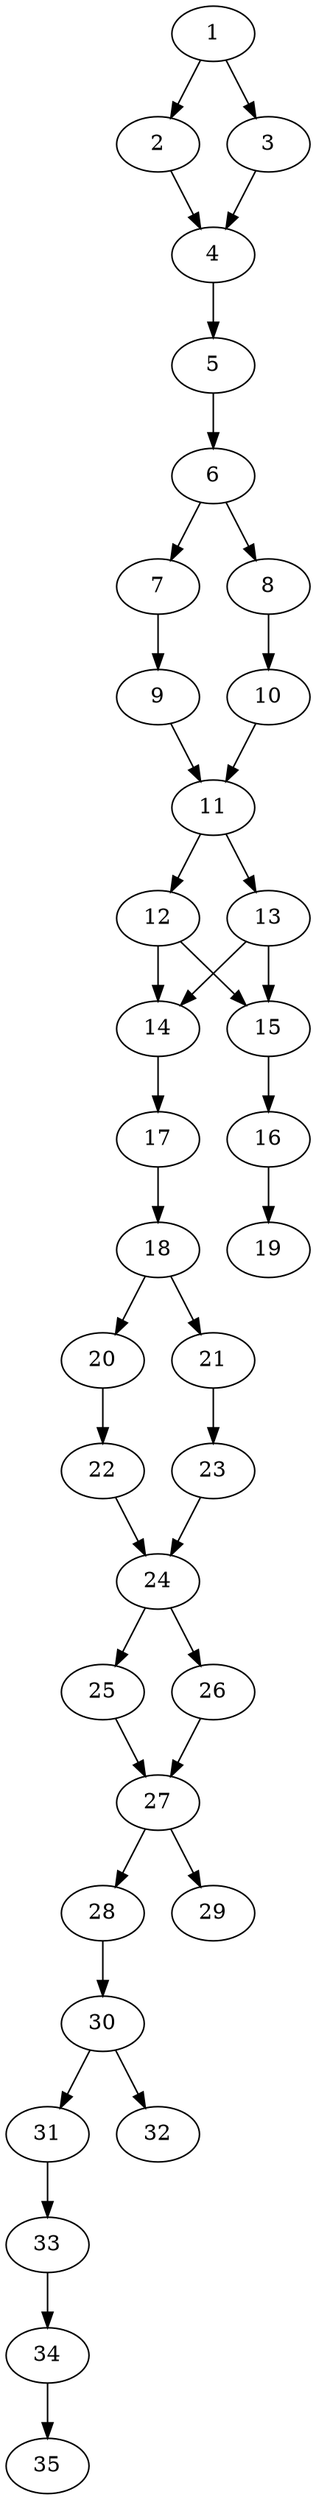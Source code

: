 // DAG automatically generated by daggen at Thu Oct  3 14:05:37 2019
// ./daggen --dot -n 35 --ccr 0.4 --fat 0.3 --regular 0.5 --density 0.6 --mindata 5242880 --maxdata 52428800 
digraph G {
  1 [size="22141440", alpha="0.17", expect_size="8856576"] 
  1 -> 2 [size ="8856576"]
  1 -> 3 [size ="8856576"]
  2 [size="91942400", alpha="0.07", expect_size="36776960"] 
  2 -> 4 [size ="36776960"]
  3 [size="70133760", alpha="0.10", expect_size="28053504"] 
  3 -> 4 [size ="28053504"]
  4 [size="20695040", alpha="0.16", expect_size="8278016"] 
  4 -> 5 [size ="8278016"]
  5 [size="57889280", alpha="0.11", expect_size="23155712"] 
  5 -> 6 [size ="23155712"]
  6 [size="71001600", alpha="0.09", expect_size="28400640"] 
  6 -> 7 [size ="28400640"]
  6 -> 8 [size ="28400640"]
  7 [size="23370240", alpha="0.01", expect_size="9348096"] 
  7 -> 9 [size ="9348096"]
  8 [size="123873280", alpha="0.12", expect_size="49549312"] 
  8 -> 10 [size ="49549312"]
  9 [size="33658880", alpha="0.19", expect_size="13463552"] 
  9 -> 11 [size ="13463552"]
  10 [size="100482560", alpha="0.00", expect_size="40193024"] 
  10 -> 11 [size ="40193024"]
  11 [size="77742080", alpha="0.10", expect_size="31096832"] 
  11 -> 12 [size ="31096832"]
  11 -> 13 [size ="31096832"]
  12 [size="57751040", alpha="0.02", expect_size="23100416"] 
  12 -> 14 [size ="23100416"]
  12 -> 15 [size ="23100416"]
  13 [size="98803200", alpha="0.17", expect_size="39521280"] 
  13 -> 14 [size ="39521280"]
  13 -> 15 [size ="39521280"]
  14 [size="37790720", alpha="0.14", expect_size="15116288"] 
  14 -> 17 [size ="15116288"]
  15 [size="130073600", alpha="0.07", expect_size="52029440"] 
  15 -> 16 [size ="52029440"]
  16 [size="75514880", alpha="0.12", expect_size="30205952"] 
  16 -> 19 [size ="30205952"]
  17 [size="127549440", alpha="0.17", expect_size="51019776"] 
  17 -> 18 [size ="51019776"]
  18 [size="17999360", alpha="0.05", expect_size="7199744"] 
  18 -> 20 [size ="7199744"]
  18 -> 21 [size ="7199744"]
  19 [size="91407360", alpha="0.08", expect_size="36562944"] 
  20 [size="85634560", alpha="0.01", expect_size="34253824"] 
  20 -> 22 [size ="34253824"]
  21 [size="87754240", alpha="0.15", expect_size="35101696"] 
  21 -> 23 [size ="35101696"]
  22 [size="27819520", alpha="0.02", expect_size="11127808"] 
  22 -> 24 [size ="11127808"]
  23 [size="39288320", alpha="0.19", expect_size="15715328"] 
  23 -> 24 [size ="15715328"]
  24 [size="19829760", alpha="0.18", expect_size="7931904"] 
  24 -> 25 [size ="7931904"]
  24 -> 26 [size ="7931904"]
  25 [size="102410240", alpha="0.04", expect_size="40964096"] 
  25 -> 27 [size ="40964096"]
  26 [size="23293440", alpha="0.20", expect_size="9317376"] 
  26 -> 27 [size ="9317376"]
  27 [size="92577280", alpha="0.17", expect_size="37030912"] 
  27 -> 28 [size ="37030912"]
  27 -> 29 [size ="37030912"]
  28 [size="73359360", alpha="0.14", expect_size="29343744"] 
  28 -> 30 [size ="29343744"]
  29 [size="100587520", alpha="0.13", expect_size="40235008"] 
  30 [size="29870080", alpha="0.08", expect_size="11948032"] 
  30 -> 31 [size ="11948032"]
  30 -> 32 [size ="11948032"]
  31 [size="33346560", alpha="0.14", expect_size="13338624"] 
  31 -> 33 [size ="13338624"]
  32 [size="120053760", alpha="0.07", expect_size="48021504"] 
  33 [size="14932480", alpha="0.15", expect_size="5972992"] 
  33 -> 34 [size ="5972992"]
  34 [size="128903680", alpha="0.06", expect_size="51561472"] 
  34 -> 35 [size ="51561472"]
  35 [size="115663360", alpha="0.18", expect_size="46265344"] 
}
